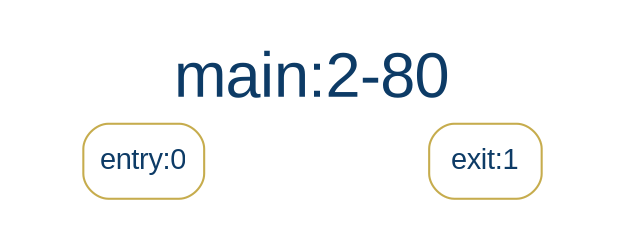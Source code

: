 // main:2-80
digraph "main:2-80" {
    default = "#0D3B66";
    bgcolor = "white";
    color = "#0D3B66";
    fontcolor = "#0D3B66";
    fontname = "arial";
    shape = "ellipse";
    nodesep = "1.5";
    margin = "0.5, 0.2";
    labelloc="t";
    label="main:2-80";
    fontsize=30
    node [color = "#0D3B66", fontcolor = "#0D3B66", fontname = "arial", style = "rounded"];
    0 [label = "entry:0", color = "#C6AC4D", fontcolor = "#0D3B66", fontname = "arial", style = "rounded", shape = "box"];
    1 [label = "exit:1", color = "#C6AC4D", fontcolor = "#0D3B66", fontname = "arial", style = "rounded", shape = "box"];
    
    // Conditional edges
    edge [color = "#F95738", fontcolor = "#F95738", fontname = "arial italic", style = "dashed"];
}


// thenify:15-18
digraph "thenify:15-18" {
    default = "#0D3B66";
    bgcolor = "white";
    color = "#0D3B66";
    fontcolor = "#0D3B66";
    fontname = "arial";
    shape = "ellipse";
    nodesep = "1.5";
    margin = "0.5, 0.2";
    labelloc="t";
    label="thenify:15-18";
    fontsize=30
    node [color = "#0D3B66", fontcolor = "#0D3B66", fontname = "arial", style = "rounded"];
    0 [label = "entry:0", color = "#C6AC4D", fontcolor = "#0D3B66", fontname = "arial", style = "rounded", shape = "box"];
    2 [label = "exit:2", color = "#C6AC4D", fontcolor = "#0D3B66", fontname = "arial", style = "rounded", shape = "box"];
    1 [label = "NORMAL:1@16-17"];
    
    // Conditional edges
    edge [color = "#F95738", fontcolor = "#F95738", fontname = "arial italic", style = "dashed"];
}


// thenify.withCallback:28-34
digraph "thenify.withCallback:28-34" {
    default = "#0D3B66";
    bgcolor = "white";
    color = "#0D3B66";
    fontcolor = "#0D3B66";
    fontname = "arial";
    shape = "ellipse";
    nodesep = "1.5";
    margin = "0.5, 0.2";
    labelloc="t";
    label="thenify.withCallback:28-34";
    fontsize=30
    node [color = "#0D3B66", fontcolor = "#0D3B66", fontname = "arial", style = "rounded"];
    0 [label = "entry:0", color = "#C6AC4D", fontcolor = "#0D3B66", fontname = "arial", style = "rounded", shape = "box"];
    4 [label = "exit:4", color = "#C6AC4D", fontcolor = "#0D3B66", fontname = "arial", style = "rounded", shape = "box"];
    1 [label = "TEST:1@29-32"];
    2 [label = "NORMAL:2@32"];
    3 [label = "NORMAL:3@33"];
    
    // Conditional edges
    edge [color = "#F95738", fontcolor = "#F95738", fontname = "arial italic", style = "dashed"];
}


// createCallback:36-53
digraph "createCallback:36-53" {
    default = "#0D3B66";
    bgcolor = "white";
    color = "#0D3B66";
    fontcolor = "#0D3B66";
    fontname = "arial";
    shape = "ellipse";
    nodesep = "1.5";
    margin = "0.5, 0.2";
    labelloc="t";
    label="createCallback:36-53";
    fontsize=30
    node [color = "#0D3B66", fontcolor = "#0D3B66", fontname = "arial", style = "rounded"];
    0 [label = "entry:0", color = "#C6AC4D", fontcolor = "#0D3B66", fontname = "arial", style = "rounded", shape = "box"];
    2 [label = "exit:2", color = "#C6AC4D", fontcolor = "#0D3B66", fontname = "arial", style = "rounded", shape = "box"];
    1 [label = "NORMAL:1@37-52"];
    
    // Conditional edges
    edge [color = "#F95738", fontcolor = "#F95738", fontname = "arial italic", style = "dashed"];
}


// anonymous:37-52
digraph "anonymous:37-52" {
    default = "#0D3B66";
    bgcolor = "white";
    color = "#0D3B66";
    fontcolor = "#0D3B66";
    fontname = "arial";
    shape = "ellipse";
    nodesep = "1.5";
    margin = "0.5, 0.2";
    labelloc="t";
    label="anonymous:37-52";
    fontsize=30
    node [color = "#0D3B66", fontcolor = "#0D3B66", fontname = "arial", style = "rounded"];
    0 [label = "entry:0", color = "#C6AC4D", fontcolor = "#0D3B66", fontname = "arial", style = "rounded", shape = "box"];
    14 [label = "exit:14", color = "#C6AC4D", fontcolor = "#0D3B66", fontname = "arial", style = "rounded", shape = "box"];
    1 [label = "TEST:1@38"];
    2 [label = "NORMAL:2@38"];
    3 [label = "TEST:3@39-41"];
    4 [label = "NORMAL|LOOP:4@41-45"];
    5 [label = "TEST:5@43"];
    6 [label = "NORMAL:6@44-45"];
    7 [label = "TEST:7@45"];
    8 [label = "NORMAL:8@46"];
    9 [label = "NORMAL:9@49-50"];
    10 [label = "TEST:10@50"];
    11 [label = "LOOP:11@50"];
    12 [label = "NORMAL:12@51"];
    13 [label = "NORMAL:13@0"];
    
    // Unconditional edges
    edge [color = "#0D3B65", fontcolor = "#0D3B66", fontname = "arial"];
    0 -> 1
    2 -> 14 [label = "RETURN"]
    3 -> 4
    3 -> 5
    4 -> 14 [label = "RETURN"]
    6 -> 7
    8 -> 14 [label = "RETURN"]
    9 -> 10
    11 -> 10
    12 -> 13
    13 -> 14
    
    // Conditional edges
    edge [color = "#F95738", fontcolor = "#F95738", fontname = "arial italic", style = "dashed"];
    1 -> 2 [label = "TRUE"]
    1 -> 3 [label = "FALSE"]
    5 -> 6 [label = "TRUE"]
    5 -> 9 [label = "FALSE"]
    7 -> 8 [label = "FALSE"]
    7 -> 7 [label = "TRUE"]
    10 -> 11 [label = "TRUE"]
    10 -> 12 [label = "FALSE"]
}


// createWrapper:55-80
digraph "createWrapper:55-80" {
    default = "#0D3B66";
    bgcolor = "white";
    color = "#0D3B66";
    fontcolor = "#0D3B66";
    fontname = "arial";
    shape = "ellipse";
    nodesep = "1.5";
    margin = "0.5, 0.2";
    labelloc="t";
    label="createWrapper:55-80";
    fontsize=30
    node [color = "#0D3B66", fontcolor = "#0D3B66", fontname = "arial", style = "rounded"];
    0 [label = "entry:0", color = "#C6AC4D", fontcolor = "#0D3B66", fontname = "arial", style = "rounded", shape = "box"];
    2 [label = "exit:2", color = "#C6AC4D", fontcolor = "#0D3B66", fontname = "arial", style = "rounded", shape = "box"];
    1 [label = "NORMAL:1@56-79"];
    
    // Conditional edges
    edge [color = "#F95738", fontcolor = "#F95738", fontname = "arial italic", style = "dashed"];
}


